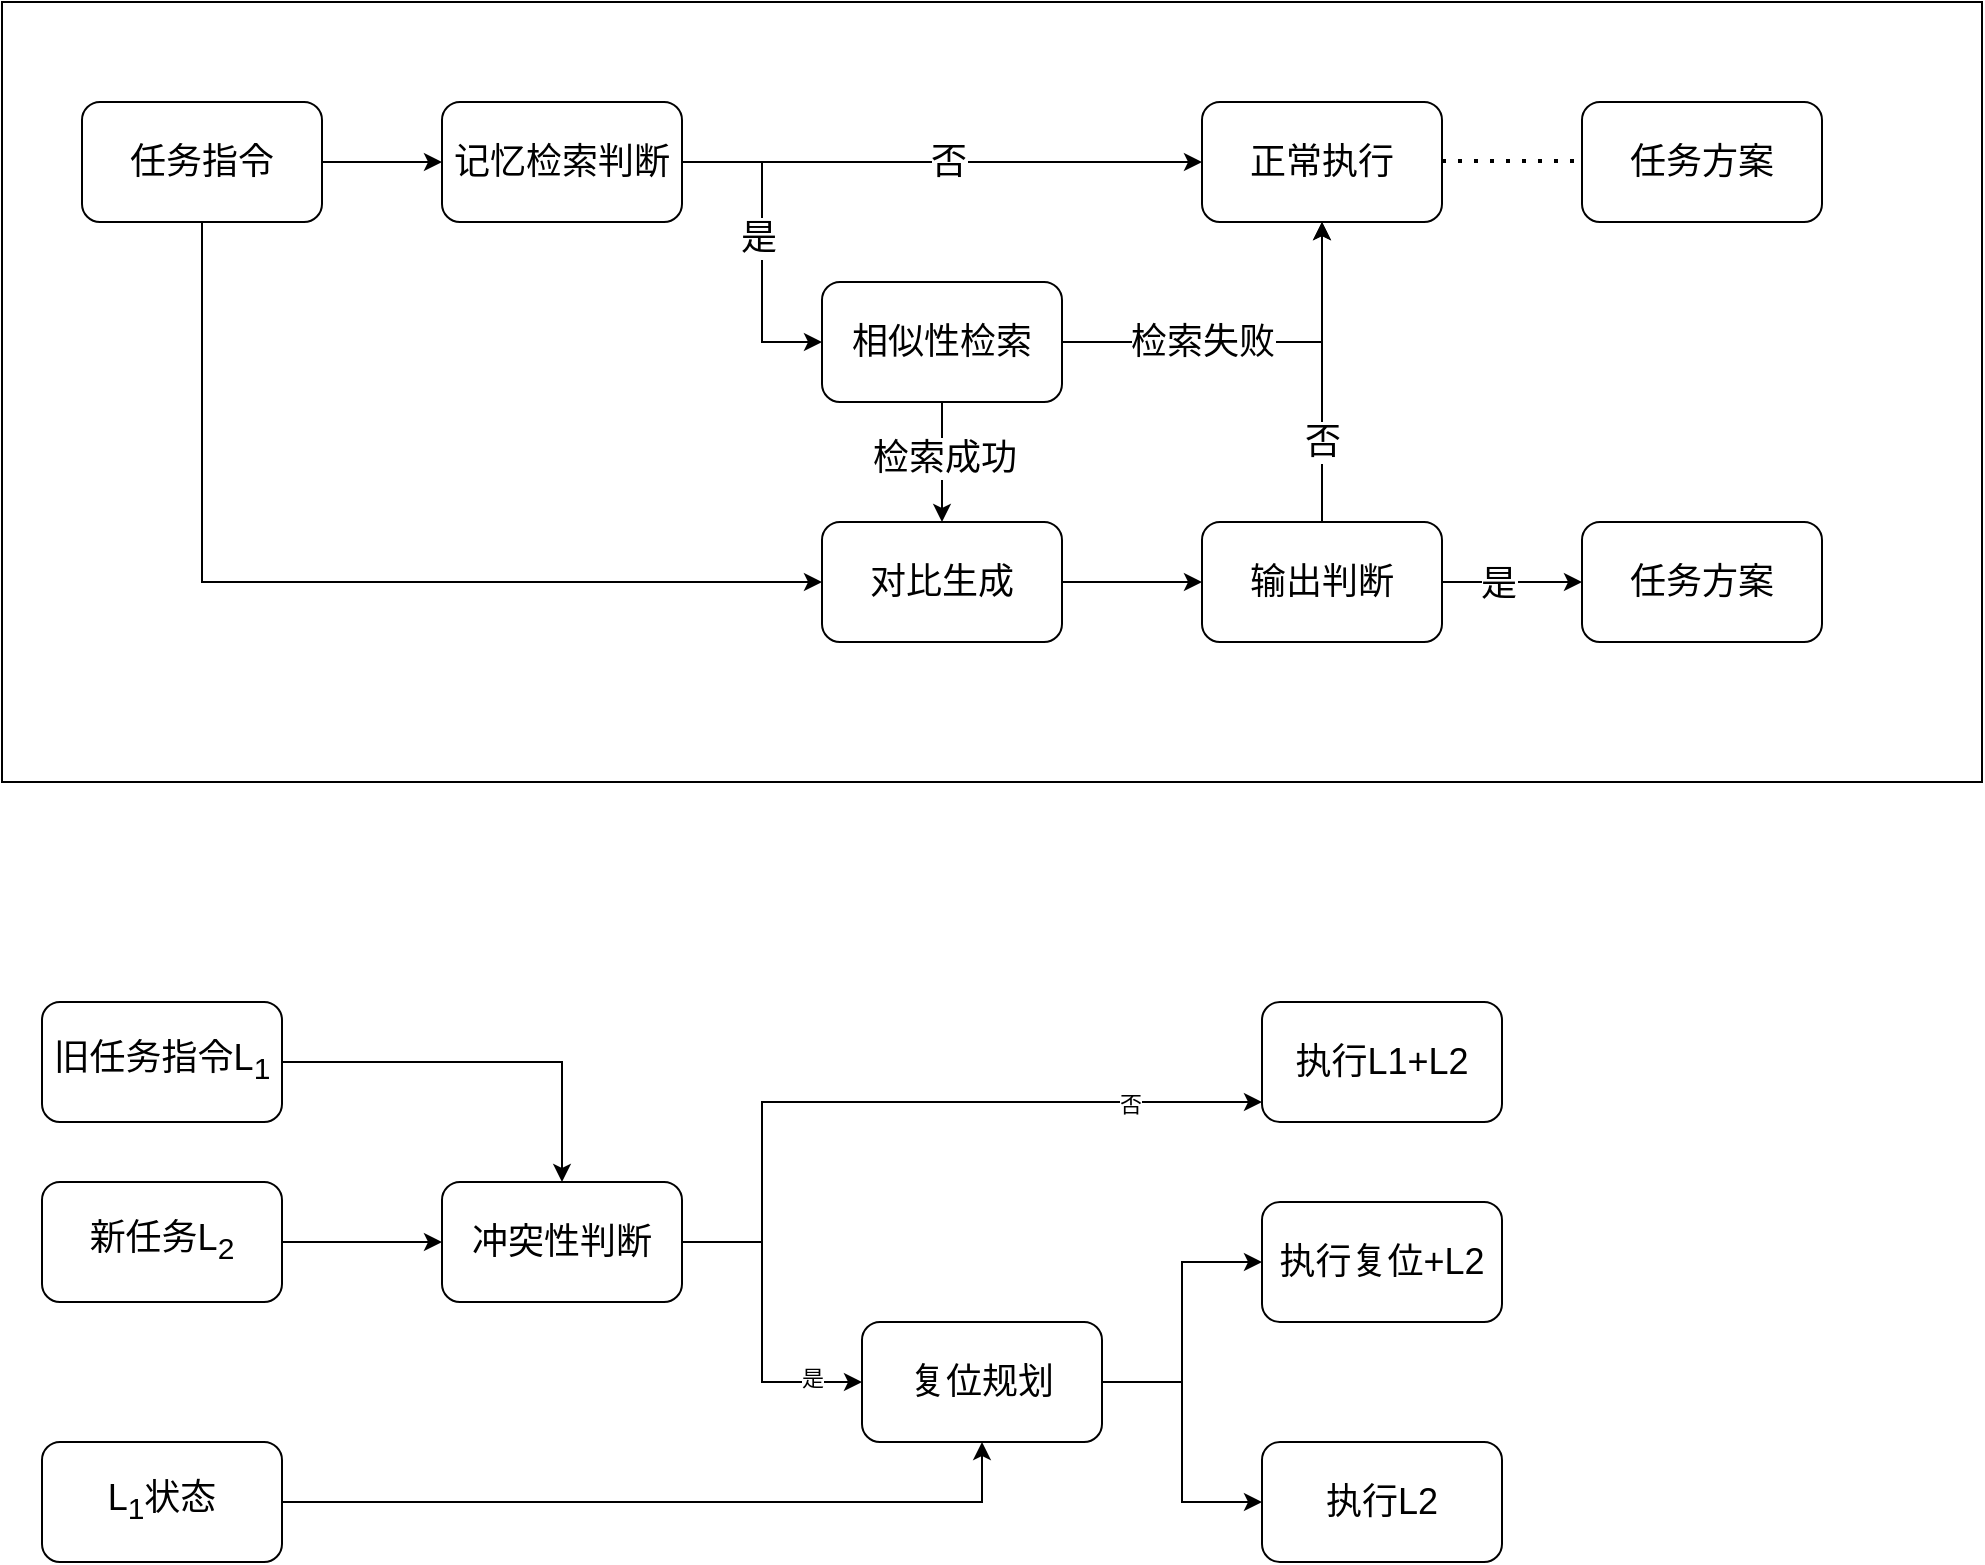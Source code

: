 <mxfile version="26.0.5">
  <diagram name="Page-1" id="IPtiExaKncA8bv29iWhq">
    <mxGraphModel dx="1349" dy="595" grid="1" gridSize="10" guides="1" tooltips="1" connect="1" arrows="1" fold="1" page="1" pageScale="1" pageWidth="850" pageHeight="1100" math="0" shadow="0">
      <root>
        <mxCell id="0" />
        <mxCell id="1" parent="0" />
        <mxCell id="JQew7lFcBhmZI9ggwD8I-53" value="" style="rounded=0;whiteSpace=wrap;html=1;" vertex="1" parent="1">
          <mxGeometry x="50" y="180" width="990" height="390" as="geometry" />
        </mxCell>
        <mxCell id="JQew7lFcBhmZI9ggwD8I-50" style="edgeStyle=orthogonalEdgeStyle;rounded=0;orthogonalLoop=1;jettySize=auto;html=1;entryX=0;entryY=0.5;entryDx=0;entryDy=0;" edge="1" parent="1" source="JQew7lFcBhmZI9ggwD8I-2" target="JQew7lFcBhmZI9ggwD8I-3">
          <mxGeometry relative="1" as="geometry" />
        </mxCell>
        <mxCell id="JQew7lFcBhmZI9ggwD8I-51" style="edgeStyle=orthogonalEdgeStyle;rounded=0;orthogonalLoop=1;jettySize=auto;html=1;entryX=0;entryY=0.5;entryDx=0;entryDy=0;" edge="1" parent="1" source="JQew7lFcBhmZI9ggwD8I-2" target="JQew7lFcBhmZI9ggwD8I-9">
          <mxGeometry relative="1" as="geometry">
            <Array as="points">
              <mxPoint x="150" y="470" />
            </Array>
          </mxGeometry>
        </mxCell>
        <mxCell id="JQew7lFcBhmZI9ggwD8I-2" value="&lt;font style=&quot;font-size: 18px;&quot;&gt;任务指令&lt;/font&gt;" style="rounded=1;whiteSpace=wrap;html=1;" vertex="1" parent="1">
          <mxGeometry x="90" y="230" width="120" height="60" as="geometry" />
        </mxCell>
        <mxCell id="JQew7lFcBhmZI9ggwD8I-8" value="" style="edgeStyle=orthogonalEdgeStyle;rounded=0;orthogonalLoop=1;jettySize=auto;html=1;" edge="1" parent="1" source="JQew7lFcBhmZI9ggwD8I-3" target="JQew7lFcBhmZI9ggwD8I-7">
          <mxGeometry relative="1" as="geometry">
            <Array as="points">
              <mxPoint x="430" y="260" />
              <mxPoint x="430" y="350" />
            </Array>
          </mxGeometry>
        </mxCell>
        <mxCell id="JQew7lFcBhmZI9ggwD8I-32" value="&lt;span style=&quot;font-size: 18px;&quot;&gt;是&lt;/span&gt;" style="edgeLabel;html=1;align=center;verticalAlign=middle;resizable=0;points=[];" vertex="1" connectable="0" parent="JQew7lFcBhmZI9ggwD8I-8">
          <mxGeometry x="-0.025" y="-2" relative="1" as="geometry">
            <mxPoint as="offset" />
          </mxGeometry>
        </mxCell>
        <mxCell id="JQew7lFcBhmZI9ggwD8I-33" style="edgeStyle=orthogonalEdgeStyle;rounded=0;orthogonalLoop=1;jettySize=auto;html=1;exitX=1;exitY=0.5;exitDx=0;exitDy=0;entryX=0;entryY=0.5;entryDx=0;entryDy=0;" edge="1" parent="1" source="JQew7lFcBhmZI9ggwD8I-3" target="JQew7lFcBhmZI9ggwD8I-5">
          <mxGeometry relative="1" as="geometry" />
        </mxCell>
        <mxCell id="JQew7lFcBhmZI9ggwD8I-34" value="&lt;font style=&quot;font-size: 18px;&quot;&gt;否&lt;/font&gt;" style="edgeLabel;html=1;align=center;verticalAlign=middle;resizable=0;points=[];" vertex="1" connectable="0" parent="JQew7lFcBhmZI9ggwD8I-33">
          <mxGeometry x="0.022" relative="1" as="geometry">
            <mxPoint as="offset" />
          </mxGeometry>
        </mxCell>
        <mxCell id="JQew7lFcBhmZI9ggwD8I-3" value="&lt;font style=&quot;font-size: 18px;&quot;&gt;记忆检索判断&lt;/font&gt;" style="whiteSpace=wrap;html=1;rounded=1;" vertex="1" parent="1">
          <mxGeometry x="270" y="230" width="120" height="60" as="geometry" />
        </mxCell>
        <mxCell id="JQew7lFcBhmZI9ggwD8I-5" value="&lt;font style=&quot;font-size: 18px;&quot;&gt;正常执行&lt;/font&gt;" style="whiteSpace=wrap;html=1;rounded=1;" vertex="1" parent="1">
          <mxGeometry x="650" y="230" width="120" height="60" as="geometry" />
        </mxCell>
        <mxCell id="JQew7lFcBhmZI9ggwD8I-38" style="edgeStyle=orthogonalEdgeStyle;rounded=0;orthogonalLoop=1;jettySize=auto;html=1;exitX=0.5;exitY=1;exitDx=0;exitDy=0;entryX=0.5;entryY=0;entryDx=0;entryDy=0;" edge="1" parent="1" source="JQew7lFcBhmZI9ggwD8I-7" target="JQew7lFcBhmZI9ggwD8I-9">
          <mxGeometry relative="1" as="geometry" />
        </mxCell>
        <mxCell id="JQew7lFcBhmZI9ggwD8I-40" value="&lt;font style=&quot;font-size: 18px;&quot;&gt;检索成功&lt;/font&gt;" style="edgeLabel;html=1;align=center;verticalAlign=middle;resizable=0;points=[];" vertex="1" connectable="0" parent="JQew7lFcBhmZI9ggwD8I-38">
          <mxGeometry x="-0.083" y="1" relative="1" as="geometry">
            <mxPoint as="offset" />
          </mxGeometry>
        </mxCell>
        <mxCell id="JQew7lFcBhmZI9ggwD8I-41" style="edgeStyle=orthogonalEdgeStyle;rounded=0;orthogonalLoop=1;jettySize=auto;html=1;exitX=1;exitY=0.5;exitDx=0;exitDy=0;entryX=0.5;entryY=1;entryDx=0;entryDy=0;" edge="1" parent="1" source="JQew7lFcBhmZI9ggwD8I-7" target="JQew7lFcBhmZI9ggwD8I-5">
          <mxGeometry relative="1" as="geometry" />
        </mxCell>
        <mxCell id="JQew7lFcBhmZI9ggwD8I-42" value="&lt;font style=&quot;font-size: 18px;&quot;&gt;检索失败&lt;/font&gt;" style="edgeLabel;html=1;align=center;verticalAlign=middle;resizable=0;points=[];" vertex="1" connectable="0" parent="JQew7lFcBhmZI9ggwD8I-41">
          <mxGeometry x="-0.264" y="-3" relative="1" as="geometry">
            <mxPoint y="-3" as="offset" />
          </mxGeometry>
        </mxCell>
        <mxCell id="JQew7lFcBhmZI9ggwD8I-7" value="&lt;font style=&quot;font-size: 18px;&quot;&gt;相似性检索&lt;/font&gt;" style="whiteSpace=wrap;html=1;rounded=1;" vertex="1" parent="1">
          <mxGeometry x="460" y="320" width="120" height="60" as="geometry" />
        </mxCell>
        <mxCell id="JQew7lFcBhmZI9ggwD8I-15" value="" style="edgeStyle=orthogonalEdgeStyle;rounded=0;orthogonalLoop=1;jettySize=auto;html=1;" edge="1" parent="1" source="JQew7lFcBhmZI9ggwD8I-9" target="JQew7lFcBhmZI9ggwD8I-14">
          <mxGeometry relative="1" as="geometry" />
        </mxCell>
        <mxCell id="JQew7lFcBhmZI9ggwD8I-9" value="&lt;font style=&quot;font-size: 18px;&quot;&gt;对比生成&lt;/font&gt;" style="whiteSpace=wrap;html=1;rounded=1;" vertex="1" parent="1">
          <mxGeometry x="460" y="440" width="120" height="60" as="geometry" />
        </mxCell>
        <mxCell id="JQew7lFcBhmZI9ggwD8I-43" style="edgeStyle=orthogonalEdgeStyle;rounded=0;orthogonalLoop=1;jettySize=auto;html=1;entryX=0.5;entryY=1;entryDx=0;entryDy=0;" edge="1" parent="1" source="JQew7lFcBhmZI9ggwD8I-14" target="JQew7lFcBhmZI9ggwD8I-5">
          <mxGeometry relative="1" as="geometry" />
        </mxCell>
        <mxCell id="JQew7lFcBhmZI9ggwD8I-44" value="&lt;font style=&quot;font-size: 18px;&quot;&gt;否&lt;/font&gt;" style="edgeLabel;html=1;align=center;verticalAlign=middle;resizable=0;points=[];" vertex="1" connectable="0" parent="JQew7lFcBhmZI9ggwD8I-43">
          <mxGeometry x="-0.286" y="1" relative="1" as="geometry">
            <mxPoint x="1" y="13" as="offset" />
          </mxGeometry>
        </mxCell>
        <mxCell id="JQew7lFcBhmZI9ggwD8I-45" style="edgeStyle=orthogonalEdgeStyle;rounded=0;orthogonalLoop=1;jettySize=auto;html=1;entryX=0;entryY=0.5;entryDx=0;entryDy=0;" edge="1" parent="1" source="JQew7lFcBhmZI9ggwD8I-14" target="JQew7lFcBhmZI9ggwD8I-28">
          <mxGeometry relative="1" as="geometry" />
        </mxCell>
        <mxCell id="JQew7lFcBhmZI9ggwD8I-46" value="&lt;font style=&quot;font-size: 18px;&quot;&gt;是&lt;/font&gt;" style="edgeLabel;html=1;align=center;verticalAlign=middle;resizable=0;points=[];" vertex="1" connectable="0" parent="JQew7lFcBhmZI9ggwD8I-45">
          <mxGeometry x="-0.22" y="-1" relative="1" as="geometry">
            <mxPoint as="offset" />
          </mxGeometry>
        </mxCell>
        <mxCell id="JQew7lFcBhmZI9ggwD8I-14" value="&lt;font style=&quot;font-size: 18px;&quot;&gt;输出判断&lt;/font&gt;" style="whiteSpace=wrap;html=1;rounded=1;" vertex="1" parent="1">
          <mxGeometry x="650" y="440" width="120" height="60" as="geometry" />
        </mxCell>
        <mxCell id="JQew7lFcBhmZI9ggwD8I-28" value="&lt;font style=&quot;font-size: 18px;&quot;&gt;任务方案&lt;/font&gt;" style="rounded=1;whiteSpace=wrap;html=1;" vertex="1" parent="1">
          <mxGeometry x="840" y="440" width="120" height="60" as="geometry" />
        </mxCell>
        <mxCell id="JQew7lFcBhmZI9ggwD8I-47" value="&lt;span style=&quot;font-size: 18px;&quot;&gt;任务方案&lt;/span&gt;" style="whiteSpace=wrap;html=1;rounded=1;" vertex="1" parent="1">
          <mxGeometry x="840" y="230" width="120" height="60" as="geometry" />
        </mxCell>
        <mxCell id="JQew7lFcBhmZI9ggwD8I-49" value="" style="endArrow=none;dashed=1;html=1;dashPattern=1 3;strokeWidth=2;rounded=0;entryX=0;entryY=0.5;entryDx=0;entryDy=0;" edge="1" parent="1">
          <mxGeometry width="50" height="50" relative="1" as="geometry">
            <mxPoint x="770" y="259.44" as="sourcePoint" />
            <mxPoint x="840" y="259.44" as="targetPoint" />
          </mxGeometry>
        </mxCell>
        <mxCell id="JQew7lFcBhmZI9ggwD8I-57" value="" style="edgeStyle=orthogonalEdgeStyle;rounded=0;orthogonalLoop=1;jettySize=auto;html=1;" edge="1" parent="1" source="JQew7lFcBhmZI9ggwD8I-55" target="JQew7lFcBhmZI9ggwD8I-56">
          <mxGeometry relative="1" as="geometry" />
        </mxCell>
        <mxCell id="JQew7lFcBhmZI9ggwD8I-55" value="&lt;span style=&quot;font-size: 18px;&quot;&gt;新任务L&lt;sub&gt;2&lt;/sub&gt;&lt;/span&gt;" style="rounded=1;whiteSpace=wrap;html=1;" vertex="1" parent="1">
          <mxGeometry x="70" y="770" width="120" height="60" as="geometry" />
        </mxCell>
        <mxCell id="JQew7lFcBhmZI9ggwD8I-62" value="" style="edgeStyle=orthogonalEdgeStyle;rounded=0;orthogonalLoop=1;jettySize=auto;html=1;" edge="1" parent="1" source="JQew7lFcBhmZI9ggwD8I-56" target="JQew7lFcBhmZI9ggwD8I-61">
          <mxGeometry relative="1" as="geometry">
            <Array as="points">
              <mxPoint x="430" y="800" />
              <mxPoint x="430" y="730" />
            </Array>
          </mxGeometry>
        </mxCell>
        <mxCell id="JQew7lFcBhmZI9ggwD8I-65" value="否" style="edgeLabel;html=1;align=center;verticalAlign=middle;resizable=0;points=[];" vertex="1" connectable="0" parent="JQew7lFcBhmZI9ggwD8I-62">
          <mxGeometry x="0.63" y="-1" relative="1" as="geometry">
            <mxPoint as="offset" />
          </mxGeometry>
        </mxCell>
        <mxCell id="JQew7lFcBhmZI9ggwD8I-64" value="" style="edgeStyle=orthogonalEdgeStyle;rounded=0;orthogonalLoop=1;jettySize=auto;html=1;" edge="1" parent="1" source="JQew7lFcBhmZI9ggwD8I-56" target="JQew7lFcBhmZI9ggwD8I-63">
          <mxGeometry relative="1" as="geometry">
            <Array as="points">
              <mxPoint x="430" y="800" />
              <mxPoint x="430" y="870" />
            </Array>
          </mxGeometry>
        </mxCell>
        <mxCell id="JQew7lFcBhmZI9ggwD8I-66" value="是" style="edgeLabel;html=1;align=center;verticalAlign=middle;resizable=0;points=[];" vertex="1" connectable="0" parent="JQew7lFcBhmZI9ggwD8I-64">
          <mxGeometry x="0.679" y="2" relative="1" as="geometry">
            <mxPoint as="offset" />
          </mxGeometry>
        </mxCell>
        <mxCell id="JQew7lFcBhmZI9ggwD8I-56" value="&lt;font style=&quot;font-size: 18px;&quot;&gt;冲突性判断&lt;/font&gt;" style="whiteSpace=wrap;html=1;rounded=1;" vertex="1" parent="1">
          <mxGeometry x="270" y="770" width="120" height="60" as="geometry" />
        </mxCell>
        <mxCell id="JQew7lFcBhmZI9ggwD8I-60" style="edgeStyle=orthogonalEdgeStyle;rounded=0;orthogonalLoop=1;jettySize=auto;html=1;entryX=0.5;entryY=0;entryDx=0;entryDy=0;" edge="1" parent="1" source="JQew7lFcBhmZI9ggwD8I-58" target="JQew7lFcBhmZI9ggwD8I-56">
          <mxGeometry relative="1" as="geometry" />
        </mxCell>
        <mxCell id="JQew7lFcBhmZI9ggwD8I-58" value="&lt;font style=&quot;font-size: 18px;&quot;&gt;旧任务指令L&lt;sub&gt;1&lt;/sub&gt;&lt;/font&gt;" style="whiteSpace=wrap;html=1;rounded=1;" vertex="1" parent="1">
          <mxGeometry x="70" y="680" width="120" height="60" as="geometry" />
        </mxCell>
        <mxCell id="JQew7lFcBhmZI9ggwD8I-61" value="&lt;font style=&quot;font-size: 18px;&quot;&gt;执行L1+L2&lt;/font&gt;" style="whiteSpace=wrap;html=1;rounded=1;" vertex="1" parent="1">
          <mxGeometry x="680" y="680" width="120" height="60" as="geometry" />
        </mxCell>
        <mxCell id="JQew7lFcBhmZI9ggwD8I-76" style="edgeStyle=orthogonalEdgeStyle;rounded=0;orthogonalLoop=1;jettySize=auto;html=1;entryX=0;entryY=0.5;entryDx=0;entryDy=0;" edge="1" parent="1" source="JQew7lFcBhmZI9ggwD8I-63" target="JQew7lFcBhmZI9ggwD8I-69">
          <mxGeometry relative="1" as="geometry" />
        </mxCell>
        <mxCell id="JQew7lFcBhmZI9ggwD8I-77" style="edgeStyle=orthogonalEdgeStyle;rounded=0;orthogonalLoop=1;jettySize=auto;html=1;entryX=0;entryY=0.5;entryDx=0;entryDy=0;" edge="1" parent="1" source="JQew7lFcBhmZI9ggwD8I-63" target="JQew7lFcBhmZI9ggwD8I-71">
          <mxGeometry relative="1" as="geometry" />
        </mxCell>
        <mxCell id="JQew7lFcBhmZI9ggwD8I-63" value="&lt;font style=&quot;font-size: 18px;&quot;&gt;复位规划&lt;/font&gt;" style="whiteSpace=wrap;html=1;rounded=1;" vertex="1" parent="1">
          <mxGeometry x="480" y="840" width="120" height="60" as="geometry" />
        </mxCell>
        <mxCell id="JQew7lFcBhmZI9ggwD8I-75" style="edgeStyle=orthogonalEdgeStyle;rounded=0;orthogonalLoop=1;jettySize=auto;html=1;entryX=0.5;entryY=1;entryDx=0;entryDy=0;" edge="1" parent="1" source="JQew7lFcBhmZI9ggwD8I-67" target="JQew7lFcBhmZI9ggwD8I-63">
          <mxGeometry relative="1" as="geometry" />
        </mxCell>
        <mxCell id="JQew7lFcBhmZI9ggwD8I-67" value="&lt;span style=&quot;font-size: 18px;&quot;&gt;L&lt;sub&gt;1&lt;/sub&gt;状态&lt;/span&gt;" style="rounded=1;whiteSpace=wrap;html=1;" vertex="1" parent="1">
          <mxGeometry x="70" y="900" width="120" height="60" as="geometry" />
        </mxCell>
        <mxCell id="JQew7lFcBhmZI9ggwD8I-69" value="&lt;font style=&quot;font-size: 18px;&quot;&gt;执行复位+L2&lt;/font&gt;" style="whiteSpace=wrap;html=1;rounded=1;" vertex="1" parent="1">
          <mxGeometry x="680" y="780" width="120" height="60" as="geometry" />
        </mxCell>
        <mxCell id="JQew7lFcBhmZI9ggwD8I-71" value="&lt;font style=&quot;font-size: 18px;&quot;&gt;执行L2&lt;/font&gt;" style="whiteSpace=wrap;html=1;rounded=1;" vertex="1" parent="1">
          <mxGeometry x="680" y="900" width="120" height="60" as="geometry" />
        </mxCell>
      </root>
    </mxGraphModel>
  </diagram>
</mxfile>
